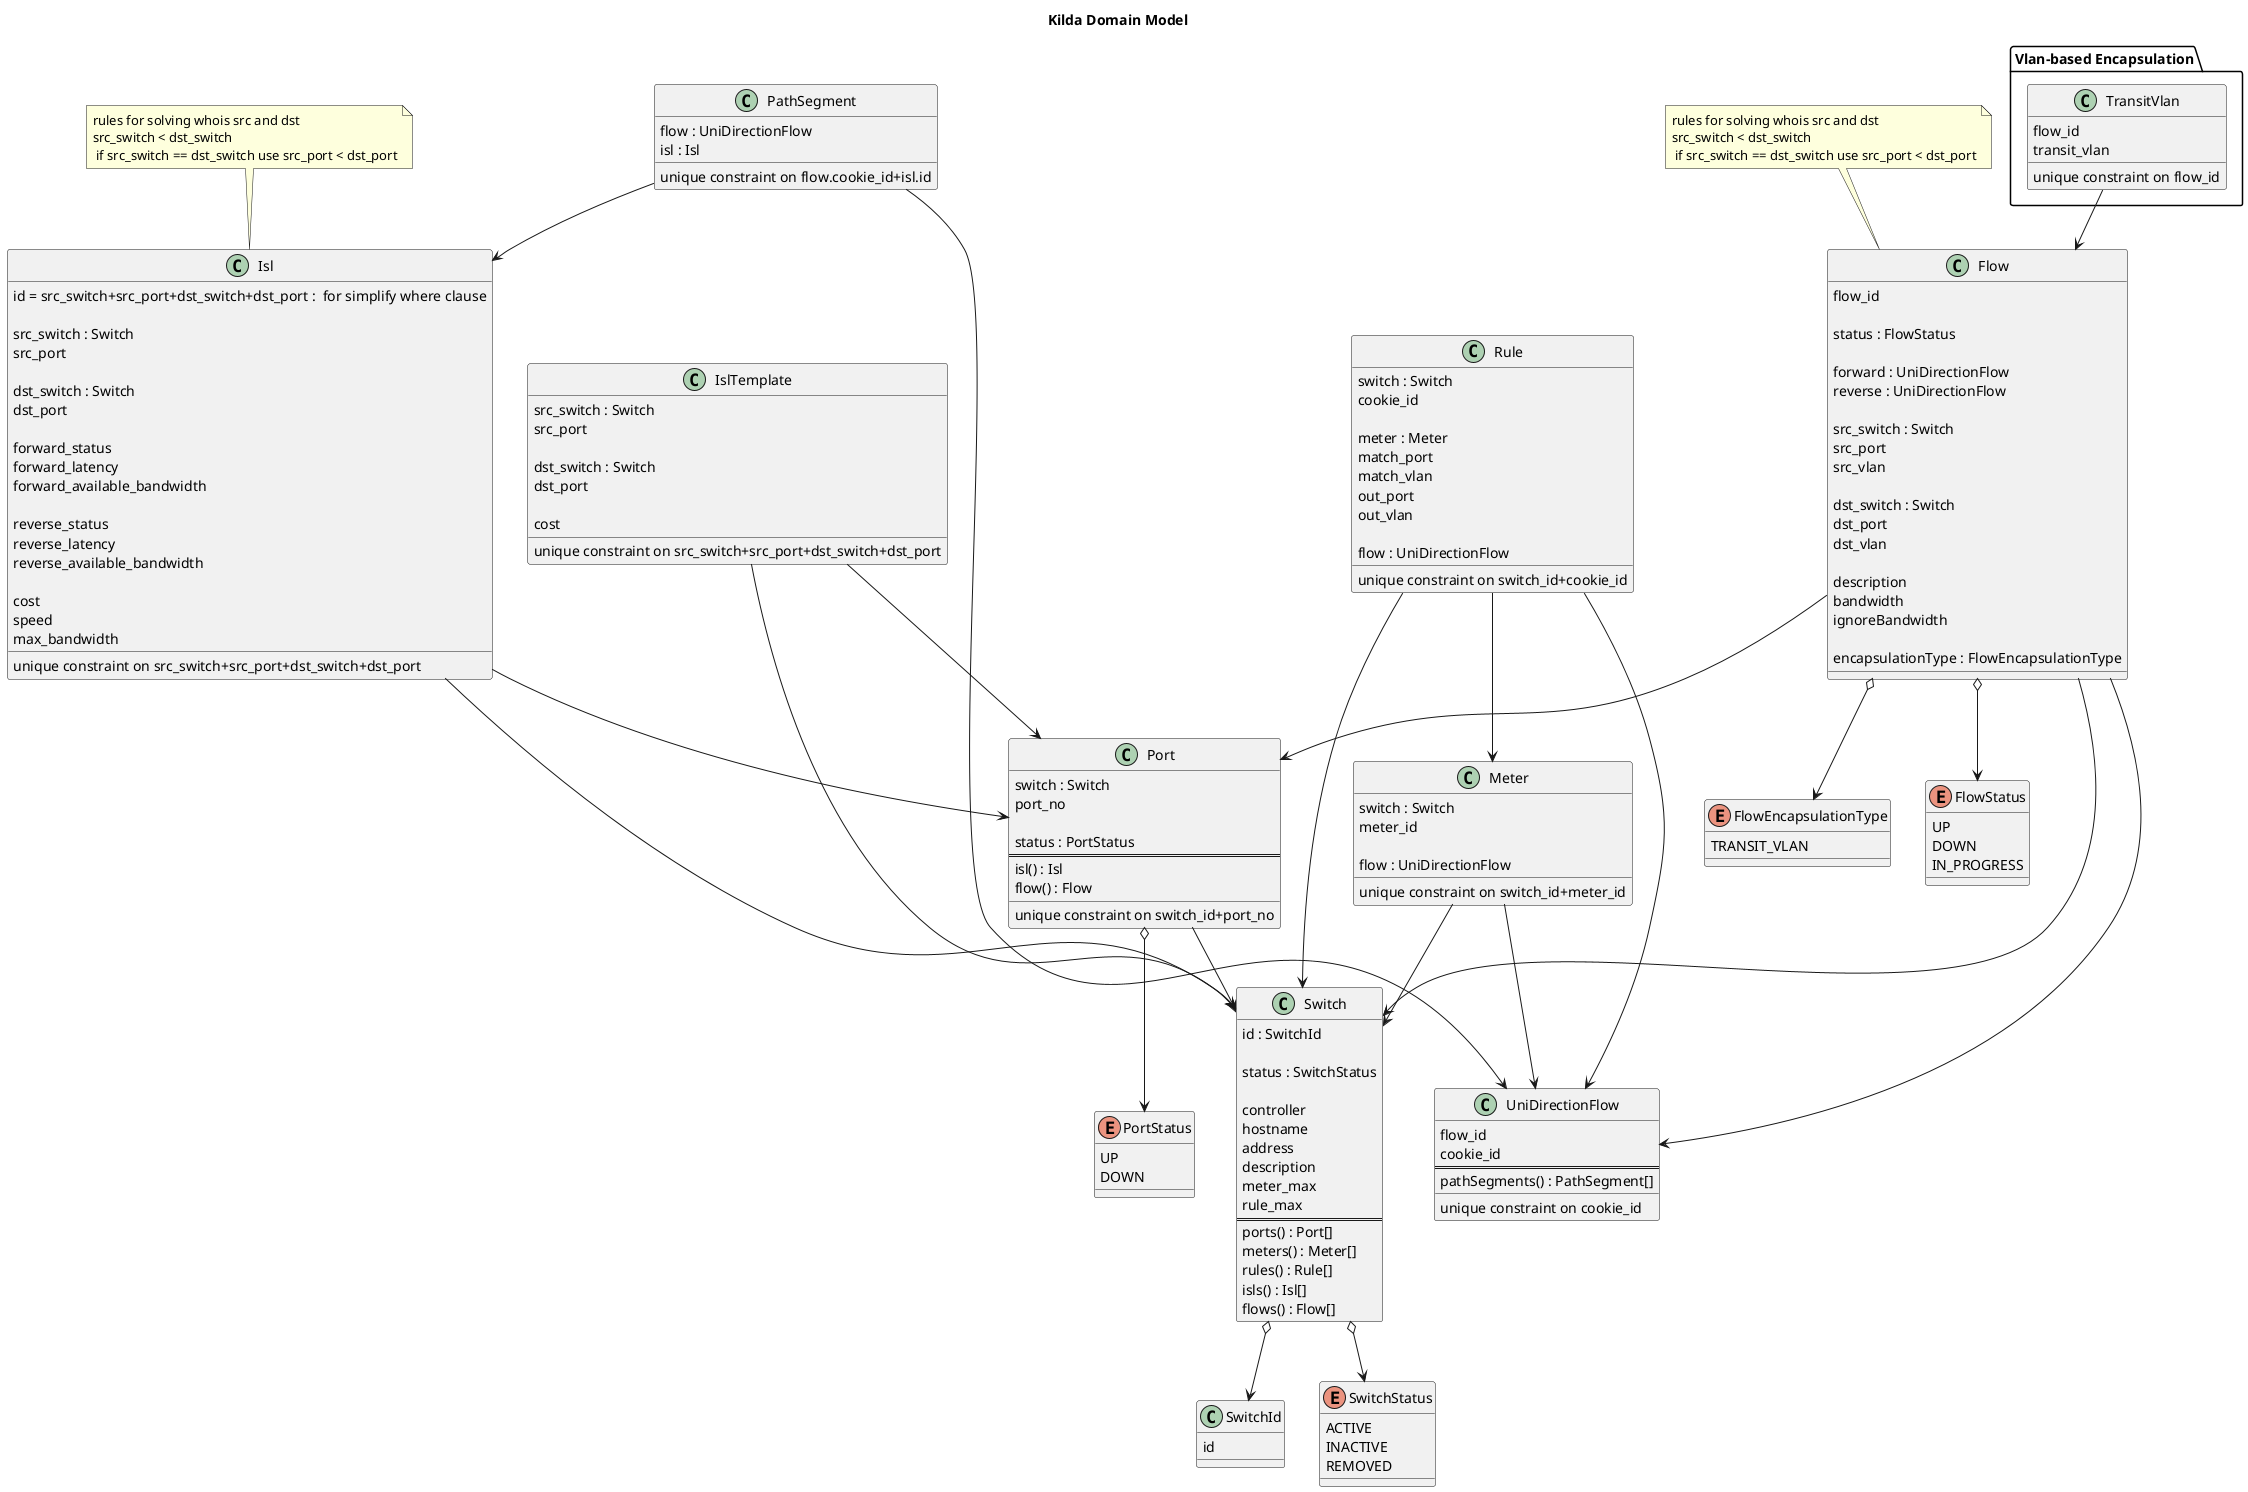 @startuml

title Kilda Domain Model

together {
    class SwitchId {
        id
    }

    class Switch {
        id : SwitchId

        status : SwitchStatus

        controller
        hostname
        address
        description
        meter_max
        rule_max
        ==
        ports() : Port[]
        meters() : Meter[]
        rules() : Rule[]
        isls() : Isl[]
        flows() : Flow[]
    }

    enum SwitchStatus {
        ACTIVE
        INACTIVE
        REMOVED
    }

    Switch o--> SwitchStatus
    Switch o--> SwitchId

    enum PortStatus {
        UP
        DOWN
    }

    class Port {
        switch : Switch
        port_no

        status : PortStatus
        ==
        isl() : Isl
        flow() : Flow
        __
        unique constraint on switch_id+port_no
    }

    Port o--> PortStatus
    Port --> Switch

    class Meter {
        switch : Switch
        meter_id

        flow : UniDirectionFlow
        __
        unique constraint on switch_id+meter_id
    }

    Meter --> Switch
    Meter --> UniDirectionFlow

    class Rule {
        switch : Switch
        cookie_id

        meter : Meter
        match_port
        match_vlan
        out_port
        out_vlan

        flow : UniDirectionFlow
        __
        unique constraint on switch_id+cookie_id
    }

    Rule --> Switch
    Rule --> UniDirectionFlow
    Rule --> Meter
}

class Isl {
    id = src_switch+src_port+dst_switch+dst_port :  for simplify where clause

    src_switch : Switch
    src_port

    dst_switch : Switch
    dst_port

    forward_status
    forward_latency
    forward_available_bandwidth

    reverse_status
    reverse_latency
    reverse_available_bandwidth

    cost
    speed
    max_bandwidth
    __
    unique constraint on src_switch+src_port+dst_switch+dst_port
}

note "rules for solving whois src and dst\nsrc_switch < dst_switch\n if src_switch == dst_switch use src_port < dst_port" as ISL_id_note
ISL_id_note .. Isl

Isl --> Switch
Isl --> Port

class IslTemplate {
    src_switch : Switch
    src_port

    dst_switch : Switch
    dst_port

    cost
    __
    unique constraint on src_switch+src_port+dst_switch+dst_port
}

IslTemplate --> Switch
IslTemplate --> Port

class Flow {
  flow_id

  status : FlowStatus

  forward : UniDirectionFlow
  reverse : UniDirectionFlow

  src_switch : Switch
  src_port
  src_vlan

  dst_switch : Switch
  dst_port
  dst_vlan

  description
  bandwidth
  ignoreBandwidth

  encapsulationType : FlowEncapsulationType
}

note "rules for solving whois src and dst\nsrc_switch < dst_switch\n if src_switch == dst_switch use src_port < dst_port" as Flow_id_note
Flow_id_note .. Flow

Flow --> Switch
Flow --> Port

class UniDirectionFlow {
    flow_id
    cookie_id
    ==
    pathSegments() : PathSegment[]
    __
    unique constraint on cookie_id
}

Flow --> UniDirectionFlow

enum FlowEncapsulationType {
   TRANSIT_VLAN
}

Flow o--> FlowEncapsulationType

enum FlowStatus {
    UP
    DOWN
    IN_PROGRESS
}

Flow o--> FlowStatus

class PathSegment {
    flow : UniDirectionFlow
    isl : Isl
    __
    unique constraint on flow.cookie_id+isl.id
}

PathSegment --> UniDirectionFlow
PathSegment --> Isl

package "Vlan-based Encapsulation" {

    class TransitVlan {
        flow_id
        transit_vlan
        __
        unique constraint on flow_id
    }

    TransitVlan --> Flow
}

@enduml